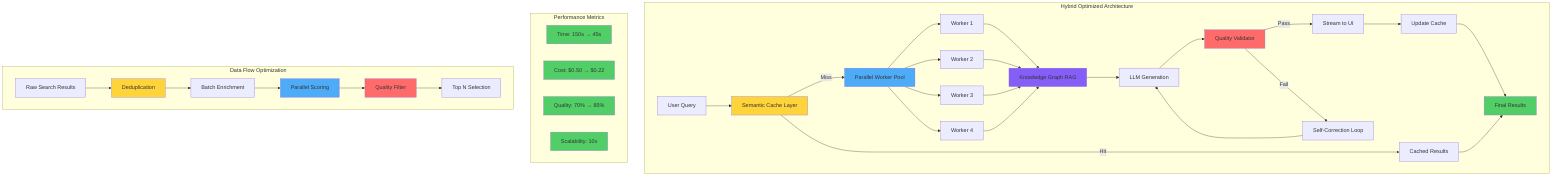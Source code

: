 graph TB
    subgraph "Hybrid Optimized Architecture"
        A[User Query] --> B[Semantic Cache Layer]
        
        B -->|Hit| C[Cached Results]
        B -->|Miss| D[Parallel Worker Pool]
        
        D --> E1[Worker 1]
        D --> E2[Worker 2]
        D --> E3[Worker 3]
        D --> E4[Worker 4]
        
        E1 --> F[Knowledge Graph RAG]
        E2 --> F
        E3 --> F
        E4 --> F
        
        F --> G[LLM Generation]
        G --> H[Quality Validator]
        
        H -->|Pass| I[Stream to UI]
        H -->|Fail| J[Self-Correction Loop]
        J --> G
        
        I --> K[Update Cache]
        K --> L[Final Results]
        C --> L
        
        style B fill:#ffd43b
        style D fill:#4dabf7
        style F fill:#845ef7
        style H fill:#ff6b6b
        style L fill:#51cf66
    end
    
    subgraph "Performance Metrics"
        M1[Time: 150s → 45s]
        M2[Cost: $0.50 → $0.22]
        M3[Quality: 70% → 85%]
        M4[Scalability: 10x]
        
        style M1 fill:#51cf66
        style M2 fill:#51cf66
        style M3 fill:#51cf66
        style M4 fill:#51cf66
    end
    
    subgraph "Data Flow Optimization"
        DF1[Raw Search Results] --> DF2[Deduplication]
        DF2 --> DF3[Batch Enrichment]
        DF3 --> DF4[Parallel Scoring]
        DF4 --> DF5[Quality Filter]
        DF5 --> DF6[Top N Selection]
        
        style DF2 fill:#ffd43b
        style DF4 fill:#4dabf7
        style DF5 fill:#ff6b6b
    end